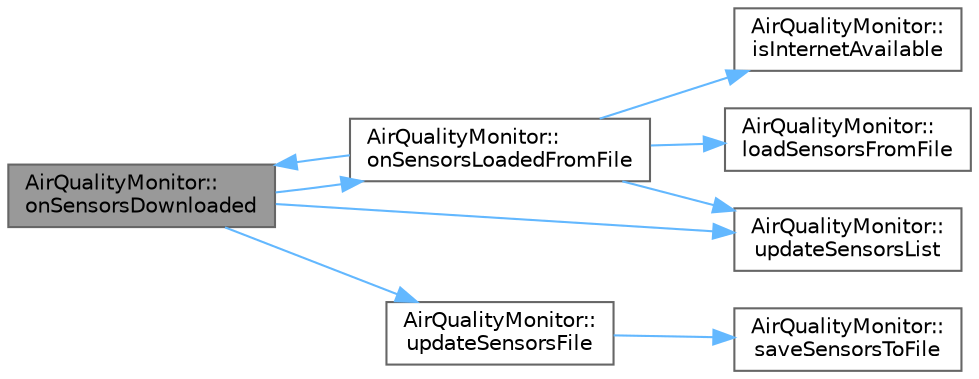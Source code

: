 digraph "AirQualityMonitor::onSensorsDownloaded"
{
 // LATEX_PDF_SIZE
  bgcolor="transparent";
  edge [fontname=Helvetica,fontsize=10,labelfontname=Helvetica,labelfontsize=10];
  node [fontname=Helvetica,fontsize=10,shape=box,height=0.2,width=0.4];
  rankdir="LR";
  Node1 [id="Node000001",label="AirQualityMonitor::\lonSensorsDownloaded",height=0.2,width=0.4,color="gray40", fillcolor="grey60", style="filled", fontcolor="black",tooltip="Obsługuje zakończenie pobierania danych sensorów."];
  Node1 -> Node2 [id="edge1_Node000001_Node000002",color="steelblue1",style="solid",tooltip=" "];
  Node2 [id="Node000002",label="AirQualityMonitor::\lonSensorsLoadedFromFile",height=0.2,width=0.4,color="grey40", fillcolor="white", style="filled",URL="$class_air_quality_monitor.html#a2021de10613f9147c9138d325eea0f31",tooltip="Ładuje dane sensorów z pliku lokalnego dla stacji."];
  Node2 -> Node3 [id="edge2_Node000002_Node000003",color="steelblue1",style="solid",tooltip=" "];
  Node3 [id="Node000003",label="AirQualityMonitor::\lisInternetAvailable",height=0.2,width=0.4,color="grey40", fillcolor="white", style="filled",URL="$class_air_quality_monitor.html#ae4866c5caafda9b0f2e2120d3bba6e9d",tooltip="Sprawdza czy połączenie z internetem jest dostępne."];
  Node2 -> Node4 [id="edge3_Node000002_Node000004",color="steelblue1",style="solid",tooltip=" "];
  Node4 [id="Node000004",label="AirQualityMonitor::\lloadSensorsFromFile",height=0.2,width=0.4,color="grey40", fillcolor="white", style="filled",URL="$class_air_quality_monitor.html#a2a090f294f025baefa1a94e3f64695cf",tooltip="Ładuje dane sensorów z lokalnego pliku JSON."];
  Node2 -> Node1 [id="edge4_Node000002_Node000001",color="steelblue1",style="solid",tooltip=" "];
  Node2 -> Node5 [id="edge5_Node000002_Node000005",color="steelblue1",style="solid",tooltip=" "];
  Node5 [id="Node000005",label="AirQualityMonitor::\lupdateSensorsList",height=0.2,width=0.4,color="grey40", fillcolor="white", style="filled",URL="$class_air_quality_monitor.html#aa921cac9624064d22d7bad1b683f924d",tooltip="Aktualizuje interfejs użytkownika danymi sensorów dla stacji."];
  Node1 -> Node6 [id="edge6_Node000001_Node000006",color="steelblue1",style="solid",tooltip=" "];
  Node6 [id="Node000006",label="AirQualityMonitor::\lupdateSensorsFile",height=0.2,width=0.4,color="grey40", fillcolor="white", style="filled",URL="$class_air_quality_monitor.html#ac9c590507f4638b56fccc4ac77069d3d",tooltip="Aktualizuje lokalny plik sensorów nowymi danymi."];
  Node6 -> Node7 [id="edge7_Node000006_Node000007",color="steelblue1",style="solid",tooltip=" "];
  Node7 [id="Node000007",label="AirQualityMonitor::\lsaveSensorsToFile",height=0.2,width=0.4,color="grey40", fillcolor="white", style="filled",URL="$class_air_quality_monitor.html#a4482d6b0c3bd888ff64ca0b22f95f09f",tooltip="Zapisuje dane sensorów do lokalnego pliku JSON."];
  Node1 -> Node5 [id="edge8_Node000001_Node000005",color="steelblue1",style="solid",tooltip=" "];
}
